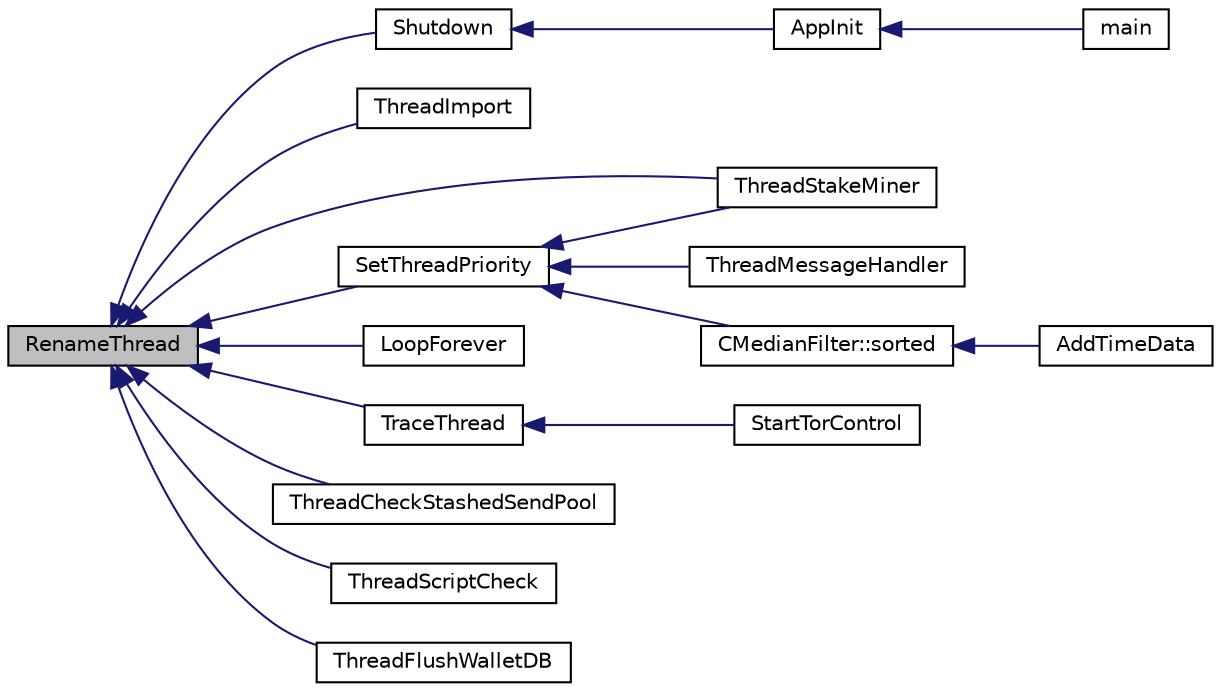 digraph "RenameThread"
{
  edge [fontname="Helvetica",fontsize="10",labelfontname="Helvetica",labelfontsize="10"];
  node [fontname="Helvetica",fontsize="10",shape=record];
  rankdir="LR";
  Node1078 [label="RenameThread",height=0.2,width=0.4,color="black", fillcolor="grey75", style="filled", fontcolor="black"];
  Node1078 -> Node1079 [dir="back",color="midnightblue",fontsize="10",style="solid",fontname="Helvetica"];
  Node1079 [label="Shutdown",height=0.2,width=0.4,color="black", fillcolor="white", style="filled",URL="$init_8h.html#ac5f038c2b480cf9ef5e19e3eba8dbaf9"];
  Node1079 -> Node1080 [dir="back",color="midnightblue",fontsize="10",style="solid",fontname="Helvetica"];
  Node1080 [label="AppInit",height=0.2,width=0.4,color="black", fillcolor="white", style="filled",URL="$iond_8cpp.html#ac59316b767e6984e1285f0531275286b"];
  Node1080 -> Node1081 [dir="back",color="midnightblue",fontsize="10",style="solid",fontname="Helvetica"];
  Node1081 [label="main",height=0.2,width=0.4,color="black", fillcolor="white", style="filled",URL="$iond_8cpp.html#a0ddf1224851353fc92bfbff6f499fa97"];
  Node1078 -> Node1082 [dir="back",color="midnightblue",fontsize="10",style="solid",fontname="Helvetica"];
  Node1082 [label="ThreadImport",height=0.2,width=0.4,color="black", fillcolor="white", style="filled",URL="$main_8h.html#a0189c34248cd89bbbe20d4d6045bd7c9"];
  Node1078 -> Node1083 [dir="back",color="midnightblue",fontsize="10",style="solid",fontname="Helvetica"];
  Node1083 [label="ThreadStakeMiner",height=0.2,width=0.4,color="black", fillcolor="white", style="filled",URL="$miner_8cpp.html#a31faece5ef0e403969b3d3debd79b352"];
  Node1078 -> Node1084 [dir="back",color="midnightblue",fontsize="10",style="solid",fontname="Helvetica"];
  Node1084 [label="SetThreadPriority",height=0.2,width=0.4,color="black", fillcolor="white", style="filled",URL="$util_8h.html#a8d620b8c9865456b925cd0eea4b2ffc1"];
  Node1084 -> Node1083 [dir="back",color="midnightblue",fontsize="10",style="solid",fontname="Helvetica"];
  Node1084 -> Node1085 [dir="back",color="midnightblue",fontsize="10",style="solid",fontname="Helvetica"];
  Node1085 [label="ThreadMessageHandler",height=0.2,width=0.4,color="black", fillcolor="white", style="filled",URL="$net_8cpp.html#a379b0d3521bdd62ac296f219d70c4e30"];
  Node1084 -> Node1086 [dir="back",color="midnightblue",fontsize="10",style="solid",fontname="Helvetica"];
  Node1086 [label="CMedianFilter::sorted",height=0.2,width=0.4,color="black", fillcolor="white", style="filled",URL="$class_c_median_filter.html#a2ec3e6107c12dc2564f0323d39ecca1e"];
  Node1086 -> Node1087 [dir="back",color="midnightblue",fontsize="10",style="solid",fontname="Helvetica"];
  Node1087 [label="AddTimeData",height=0.2,width=0.4,color="black", fillcolor="white", style="filled",URL="$util_8h.html#ad8af089fc8835e11c7d77f6b473fccae"];
  Node1078 -> Node1088 [dir="back",color="midnightblue",fontsize="10",style="solid",fontname="Helvetica"];
  Node1088 [label="LoopForever",height=0.2,width=0.4,color="black", fillcolor="white", style="filled",URL="$util_8h.html#ac6be85b683de5d9b41dc3046e50d6acd"];
  Node1078 -> Node1089 [dir="back",color="midnightblue",fontsize="10",style="solid",fontname="Helvetica"];
  Node1089 [label="TraceThread",height=0.2,width=0.4,color="black", fillcolor="white", style="filled",URL="$util_8h.html#ac481a378af0229bf71e3d9fee7b938ad"];
  Node1089 -> Node1090 [dir="back",color="midnightblue",fontsize="10",style="solid",fontname="Helvetica"];
  Node1090 [label="StartTorControl",height=0.2,width=0.4,color="black", fillcolor="white", style="filled",URL="$torcontrol_8h.html#ab0575786f1b850ed6c55e2c781813055"];
  Node1078 -> Node1091 [dir="back",color="midnightblue",fontsize="10",style="solid",fontname="Helvetica"];
  Node1091 [label="ThreadCheckStashedSendPool",height=0.2,width=0.4,color="black", fillcolor="white", style="filled",URL="$stashedsend_8h.html#ab583ddc86effded8432ea5387f77d883"];
  Node1078 -> Node1092 [dir="back",color="midnightblue",fontsize="10",style="solid",fontname="Helvetica"];
  Node1092 [label="ThreadScriptCheck",height=0.2,width=0.4,color="black", fillcolor="white", style="filled",URL="$validation_8h.html#a8b6fddfd4e56e9c3e73c5dc0cf4de80c",tooltip="Run an instance of the script checking thread. "];
  Node1078 -> Node1093 [dir="back",color="midnightblue",fontsize="10",style="solid",fontname="Helvetica"];
  Node1093 [label="ThreadFlushWalletDB",height=0.2,width=0.4,color="black", fillcolor="white", style="filled",URL="$walletdb_8cpp.html#a571e13707ba159c7c047875764ae5e2b"];
}
